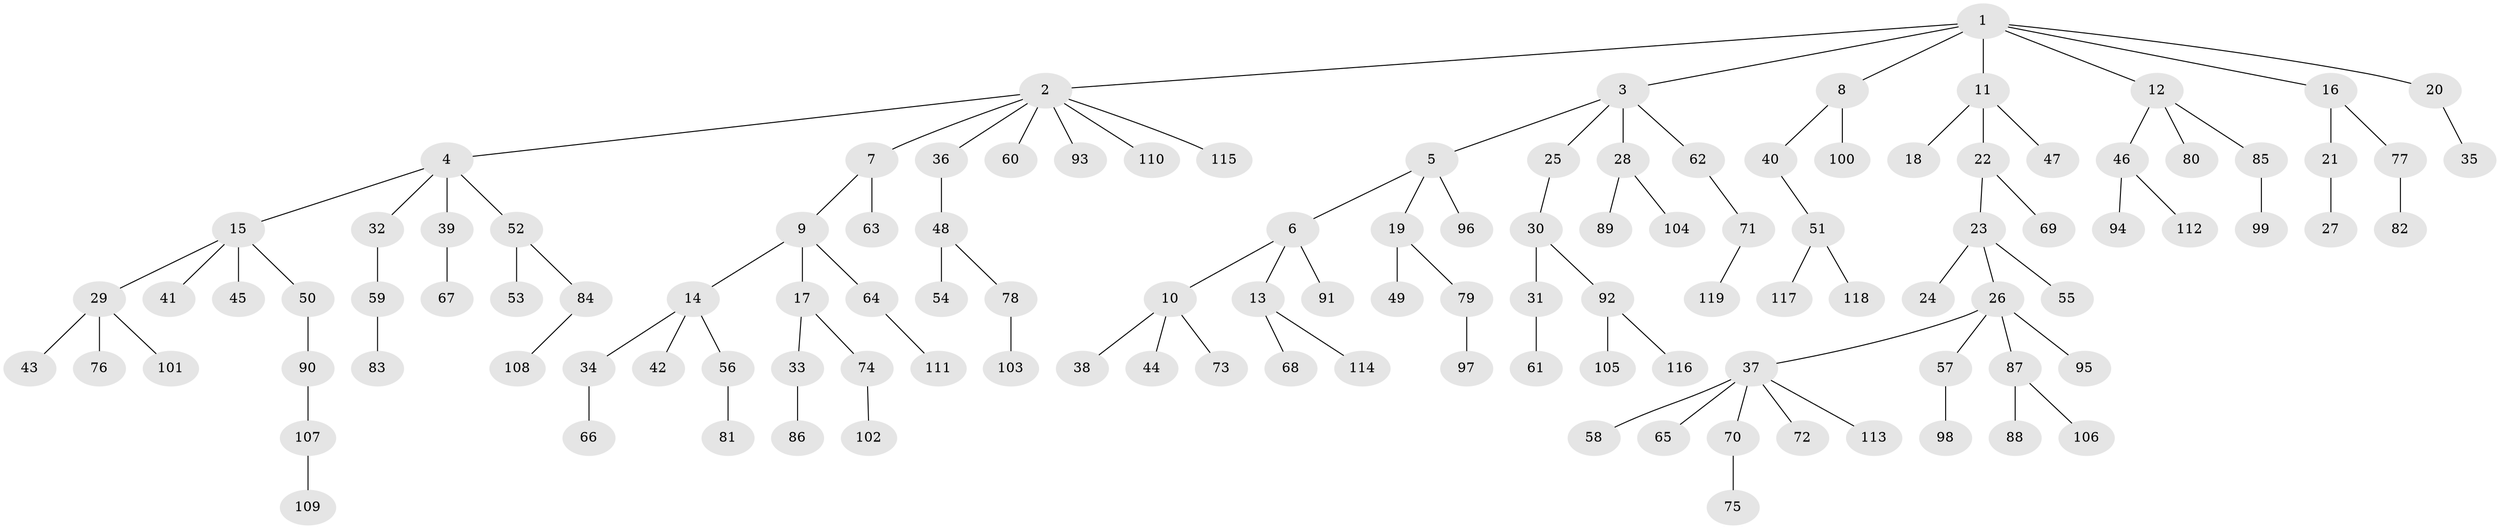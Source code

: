 // coarse degree distribution, {1: 0.7288135593220338, 2: 0.1694915254237288, 10: 0.03389830508474576, 8: 0.01694915254237288, 4: 0.03389830508474576, 17: 0.01694915254237288}
// Generated by graph-tools (version 1.1) at 2025/55/03/04/25 21:55:46]
// undirected, 119 vertices, 118 edges
graph export_dot {
graph [start="1"]
  node [color=gray90,style=filled];
  1;
  2;
  3;
  4;
  5;
  6;
  7;
  8;
  9;
  10;
  11;
  12;
  13;
  14;
  15;
  16;
  17;
  18;
  19;
  20;
  21;
  22;
  23;
  24;
  25;
  26;
  27;
  28;
  29;
  30;
  31;
  32;
  33;
  34;
  35;
  36;
  37;
  38;
  39;
  40;
  41;
  42;
  43;
  44;
  45;
  46;
  47;
  48;
  49;
  50;
  51;
  52;
  53;
  54;
  55;
  56;
  57;
  58;
  59;
  60;
  61;
  62;
  63;
  64;
  65;
  66;
  67;
  68;
  69;
  70;
  71;
  72;
  73;
  74;
  75;
  76;
  77;
  78;
  79;
  80;
  81;
  82;
  83;
  84;
  85;
  86;
  87;
  88;
  89;
  90;
  91;
  92;
  93;
  94;
  95;
  96;
  97;
  98;
  99;
  100;
  101;
  102;
  103;
  104;
  105;
  106;
  107;
  108;
  109;
  110;
  111;
  112;
  113;
  114;
  115;
  116;
  117;
  118;
  119;
  1 -- 2;
  1 -- 3;
  1 -- 8;
  1 -- 11;
  1 -- 12;
  1 -- 16;
  1 -- 20;
  2 -- 4;
  2 -- 7;
  2 -- 36;
  2 -- 60;
  2 -- 93;
  2 -- 110;
  2 -- 115;
  3 -- 5;
  3 -- 25;
  3 -- 28;
  3 -- 62;
  4 -- 15;
  4 -- 32;
  4 -- 39;
  4 -- 52;
  5 -- 6;
  5 -- 19;
  5 -- 96;
  6 -- 10;
  6 -- 13;
  6 -- 91;
  7 -- 9;
  7 -- 63;
  8 -- 40;
  8 -- 100;
  9 -- 14;
  9 -- 17;
  9 -- 64;
  10 -- 38;
  10 -- 44;
  10 -- 73;
  11 -- 18;
  11 -- 22;
  11 -- 47;
  12 -- 46;
  12 -- 80;
  12 -- 85;
  13 -- 68;
  13 -- 114;
  14 -- 34;
  14 -- 42;
  14 -- 56;
  15 -- 29;
  15 -- 41;
  15 -- 45;
  15 -- 50;
  16 -- 21;
  16 -- 77;
  17 -- 33;
  17 -- 74;
  19 -- 49;
  19 -- 79;
  20 -- 35;
  21 -- 27;
  22 -- 23;
  22 -- 69;
  23 -- 24;
  23 -- 26;
  23 -- 55;
  25 -- 30;
  26 -- 37;
  26 -- 57;
  26 -- 87;
  26 -- 95;
  28 -- 89;
  28 -- 104;
  29 -- 43;
  29 -- 76;
  29 -- 101;
  30 -- 31;
  30 -- 92;
  31 -- 61;
  32 -- 59;
  33 -- 86;
  34 -- 66;
  36 -- 48;
  37 -- 58;
  37 -- 65;
  37 -- 70;
  37 -- 72;
  37 -- 113;
  39 -- 67;
  40 -- 51;
  46 -- 94;
  46 -- 112;
  48 -- 54;
  48 -- 78;
  50 -- 90;
  51 -- 117;
  51 -- 118;
  52 -- 53;
  52 -- 84;
  56 -- 81;
  57 -- 98;
  59 -- 83;
  62 -- 71;
  64 -- 111;
  70 -- 75;
  71 -- 119;
  74 -- 102;
  77 -- 82;
  78 -- 103;
  79 -- 97;
  84 -- 108;
  85 -- 99;
  87 -- 88;
  87 -- 106;
  90 -- 107;
  92 -- 105;
  92 -- 116;
  107 -- 109;
}
